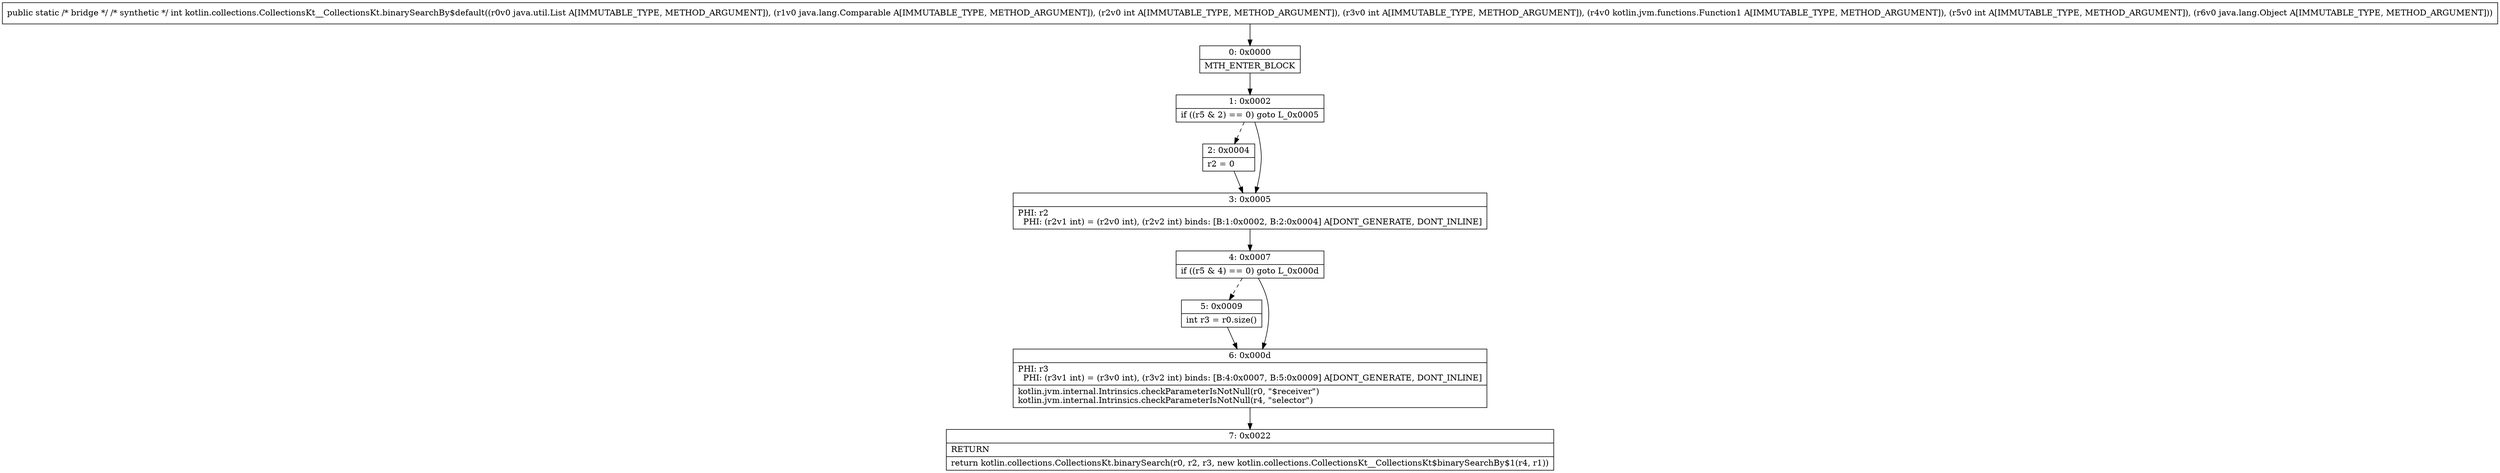 digraph "CFG forkotlin.collections.CollectionsKt__CollectionsKt.binarySearchBy$default(Ljava\/util\/List;Ljava\/lang\/Comparable;IILkotlin\/jvm\/functions\/Function1;ILjava\/lang\/Object;)I" {
Node_0 [shape=record,label="{0\:\ 0x0000|MTH_ENTER_BLOCK\l}"];
Node_1 [shape=record,label="{1\:\ 0x0002|if ((r5 & 2) == 0) goto L_0x0005\l}"];
Node_2 [shape=record,label="{2\:\ 0x0004|r2 = 0\l}"];
Node_3 [shape=record,label="{3\:\ 0x0005|PHI: r2 \l  PHI: (r2v1 int) = (r2v0 int), (r2v2 int) binds: [B:1:0x0002, B:2:0x0004] A[DONT_GENERATE, DONT_INLINE]\l}"];
Node_4 [shape=record,label="{4\:\ 0x0007|if ((r5 & 4) == 0) goto L_0x000d\l}"];
Node_5 [shape=record,label="{5\:\ 0x0009|int r3 = r0.size()\l}"];
Node_6 [shape=record,label="{6\:\ 0x000d|PHI: r3 \l  PHI: (r3v1 int) = (r3v0 int), (r3v2 int) binds: [B:4:0x0007, B:5:0x0009] A[DONT_GENERATE, DONT_INLINE]\l|kotlin.jvm.internal.Intrinsics.checkParameterIsNotNull(r0, \"$receiver\")\lkotlin.jvm.internal.Intrinsics.checkParameterIsNotNull(r4, \"selector\")\l}"];
Node_7 [shape=record,label="{7\:\ 0x0022|RETURN\l|return kotlin.collections.CollectionsKt.binarySearch(r0, r2, r3, new kotlin.collections.CollectionsKt__CollectionsKt$binarySearchBy$1(r4, r1))\l}"];
MethodNode[shape=record,label="{public static \/* bridge *\/ \/* synthetic *\/ int kotlin.collections.CollectionsKt__CollectionsKt.binarySearchBy$default((r0v0 java.util.List A[IMMUTABLE_TYPE, METHOD_ARGUMENT]), (r1v0 java.lang.Comparable A[IMMUTABLE_TYPE, METHOD_ARGUMENT]), (r2v0 int A[IMMUTABLE_TYPE, METHOD_ARGUMENT]), (r3v0 int A[IMMUTABLE_TYPE, METHOD_ARGUMENT]), (r4v0 kotlin.jvm.functions.Function1 A[IMMUTABLE_TYPE, METHOD_ARGUMENT]), (r5v0 int A[IMMUTABLE_TYPE, METHOD_ARGUMENT]), (r6v0 java.lang.Object A[IMMUTABLE_TYPE, METHOD_ARGUMENT])) }"];
MethodNode -> Node_0;
Node_0 -> Node_1;
Node_1 -> Node_2[style=dashed];
Node_1 -> Node_3;
Node_2 -> Node_3;
Node_3 -> Node_4;
Node_4 -> Node_5[style=dashed];
Node_4 -> Node_6;
Node_5 -> Node_6;
Node_6 -> Node_7;
}

